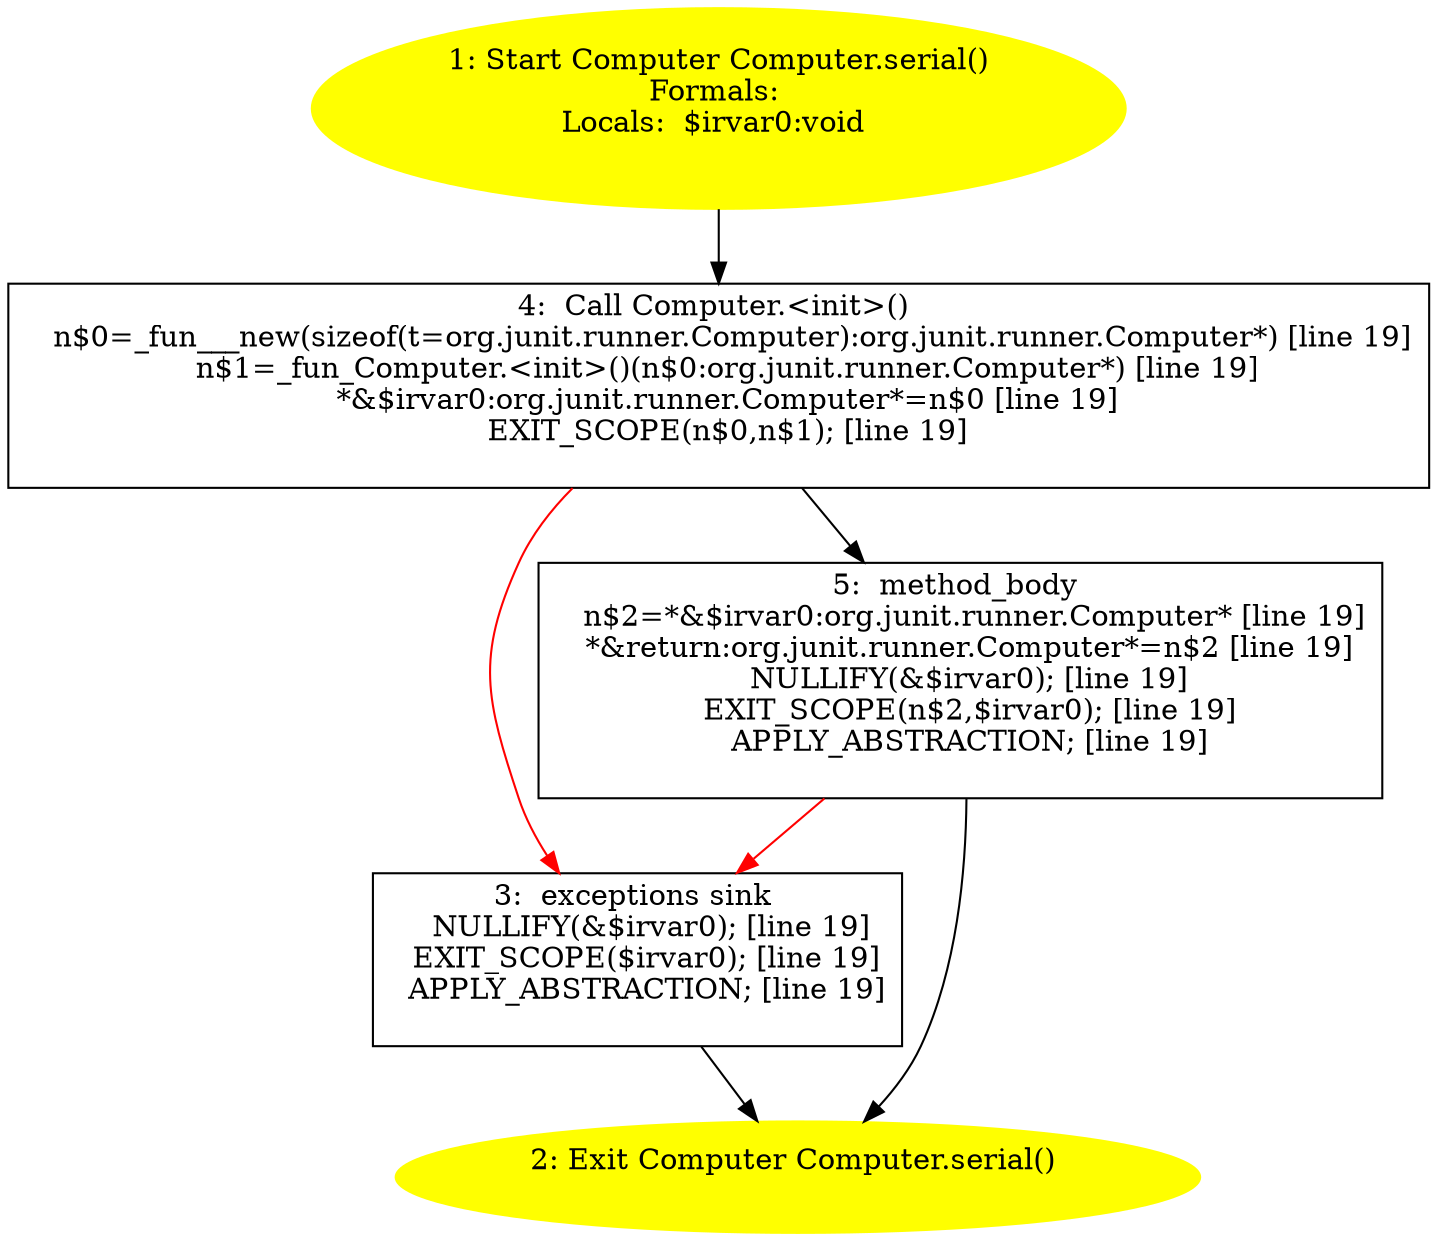 /* @generated */
digraph cfg {
"org.junit.runner.Computer.serial():org.junit.runner.Computer.7bb8a0d52d07a29f2dd52fb9cb7e1634_1" [label="1: Start Computer Computer.serial()\nFormals: \nLocals:  $irvar0:void \n  " color=yellow style=filled]
	

	 "org.junit.runner.Computer.serial():org.junit.runner.Computer.7bb8a0d52d07a29f2dd52fb9cb7e1634_1" -> "org.junit.runner.Computer.serial():org.junit.runner.Computer.7bb8a0d52d07a29f2dd52fb9cb7e1634_4" ;
"org.junit.runner.Computer.serial():org.junit.runner.Computer.7bb8a0d52d07a29f2dd52fb9cb7e1634_2" [label="2: Exit Computer Computer.serial() \n  " color=yellow style=filled]
	

"org.junit.runner.Computer.serial():org.junit.runner.Computer.7bb8a0d52d07a29f2dd52fb9cb7e1634_3" [label="3:  exceptions sink \n   NULLIFY(&$irvar0); [line 19]\n  EXIT_SCOPE($irvar0); [line 19]\n  APPLY_ABSTRACTION; [line 19]\n " shape="box"]
	

	 "org.junit.runner.Computer.serial():org.junit.runner.Computer.7bb8a0d52d07a29f2dd52fb9cb7e1634_3" -> "org.junit.runner.Computer.serial():org.junit.runner.Computer.7bb8a0d52d07a29f2dd52fb9cb7e1634_2" ;
"org.junit.runner.Computer.serial():org.junit.runner.Computer.7bb8a0d52d07a29f2dd52fb9cb7e1634_4" [label="4:  Call Computer.<init>() \n   n$0=_fun___new(sizeof(t=org.junit.runner.Computer):org.junit.runner.Computer*) [line 19]\n  n$1=_fun_Computer.<init>()(n$0:org.junit.runner.Computer*) [line 19]\n  *&$irvar0:org.junit.runner.Computer*=n$0 [line 19]\n  EXIT_SCOPE(n$0,n$1); [line 19]\n " shape="box"]
	

	 "org.junit.runner.Computer.serial():org.junit.runner.Computer.7bb8a0d52d07a29f2dd52fb9cb7e1634_4" -> "org.junit.runner.Computer.serial():org.junit.runner.Computer.7bb8a0d52d07a29f2dd52fb9cb7e1634_5" ;
	 "org.junit.runner.Computer.serial():org.junit.runner.Computer.7bb8a0d52d07a29f2dd52fb9cb7e1634_4" -> "org.junit.runner.Computer.serial():org.junit.runner.Computer.7bb8a0d52d07a29f2dd52fb9cb7e1634_3" [color="red" ];
"org.junit.runner.Computer.serial():org.junit.runner.Computer.7bb8a0d52d07a29f2dd52fb9cb7e1634_5" [label="5:  method_body \n   n$2=*&$irvar0:org.junit.runner.Computer* [line 19]\n  *&return:org.junit.runner.Computer*=n$2 [line 19]\n  NULLIFY(&$irvar0); [line 19]\n  EXIT_SCOPE(n$2,$irvar0); [line 19]\n  APPLY_ABSTRACTION; [line 19]\n " shape="box"]
	

	 "org.junit.runner.Computer.serial():org.junit.runner.Computer.7bb8a0d52d07a29f2dd52fb9cb7e1634_5" -> "org.junit.runner.Computer.serial():org.junit.runner.Computer.7bb8a0d52d07a29f2dd52fb9cb7e1634_2" ;
	 "org.junit.runner.Computer.serial():org.junit.runner.Computer.7bb8a0d52d07a29f2dd52fb9cb7e1634_5" -> "org.junit.runner.Computer.serial():org.junit.runner.Computer.7bb8a0d52d07a29f2dd52fb9cb7e1634_3" [color="red" ];
}
